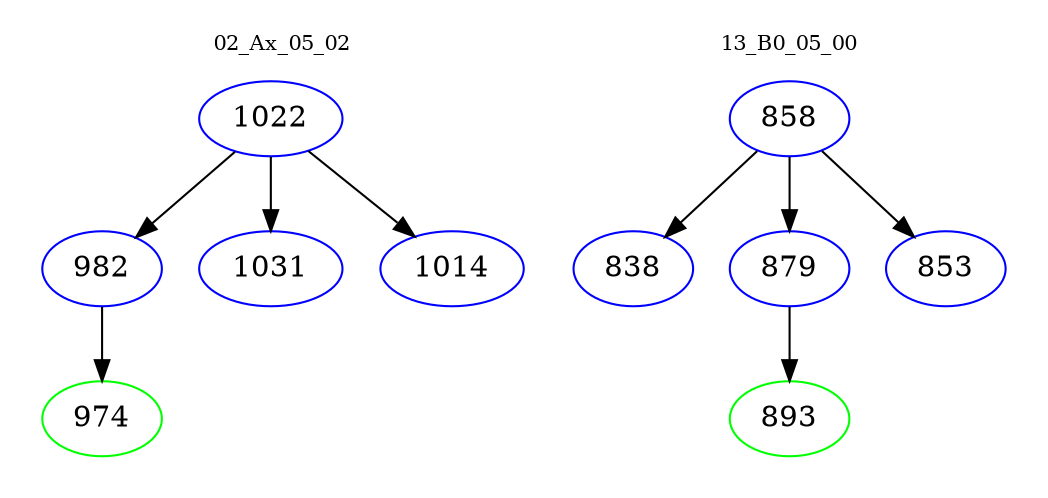 digraph{
subgraph cluster_0 {
color = white
label = "02_Ax_05_02";
fontsize=10;
T0_1022 [label="1022", color="blue"]
T0_1022 -> T0_982 [color="black"]
T0_982 [label="982", color="blue"]
T0_982 -> T0_974 [color="black"]
T0_974 [label="974", color="green"]
T0_1022 -> T0_1031 [color="black"]
T0_1031 [label="1031", color="blue"]
T0_1022 -> T0_1014 [color="black"]
T0_1014 [label="1014", color="blue"]
}
subgraph cluster_1 {
color = white
label = "13_B0_05_00";
fontsize=10;
T1_858 [label="858", color="blue"]
T1_858 -> T1_838 [color="black"]
T1_838 [label="838", color="blue"]
T1_858 -> T1_879 [color="black"]
T1_879 [label="879", color="blue"]
T1_879 -> T1_893 [color="black"]
T1_893 [label="893", color="green"]
T1_858 -> T1_853 [color="black"]
T1_853 [label="853", color="blue"]
}
}
